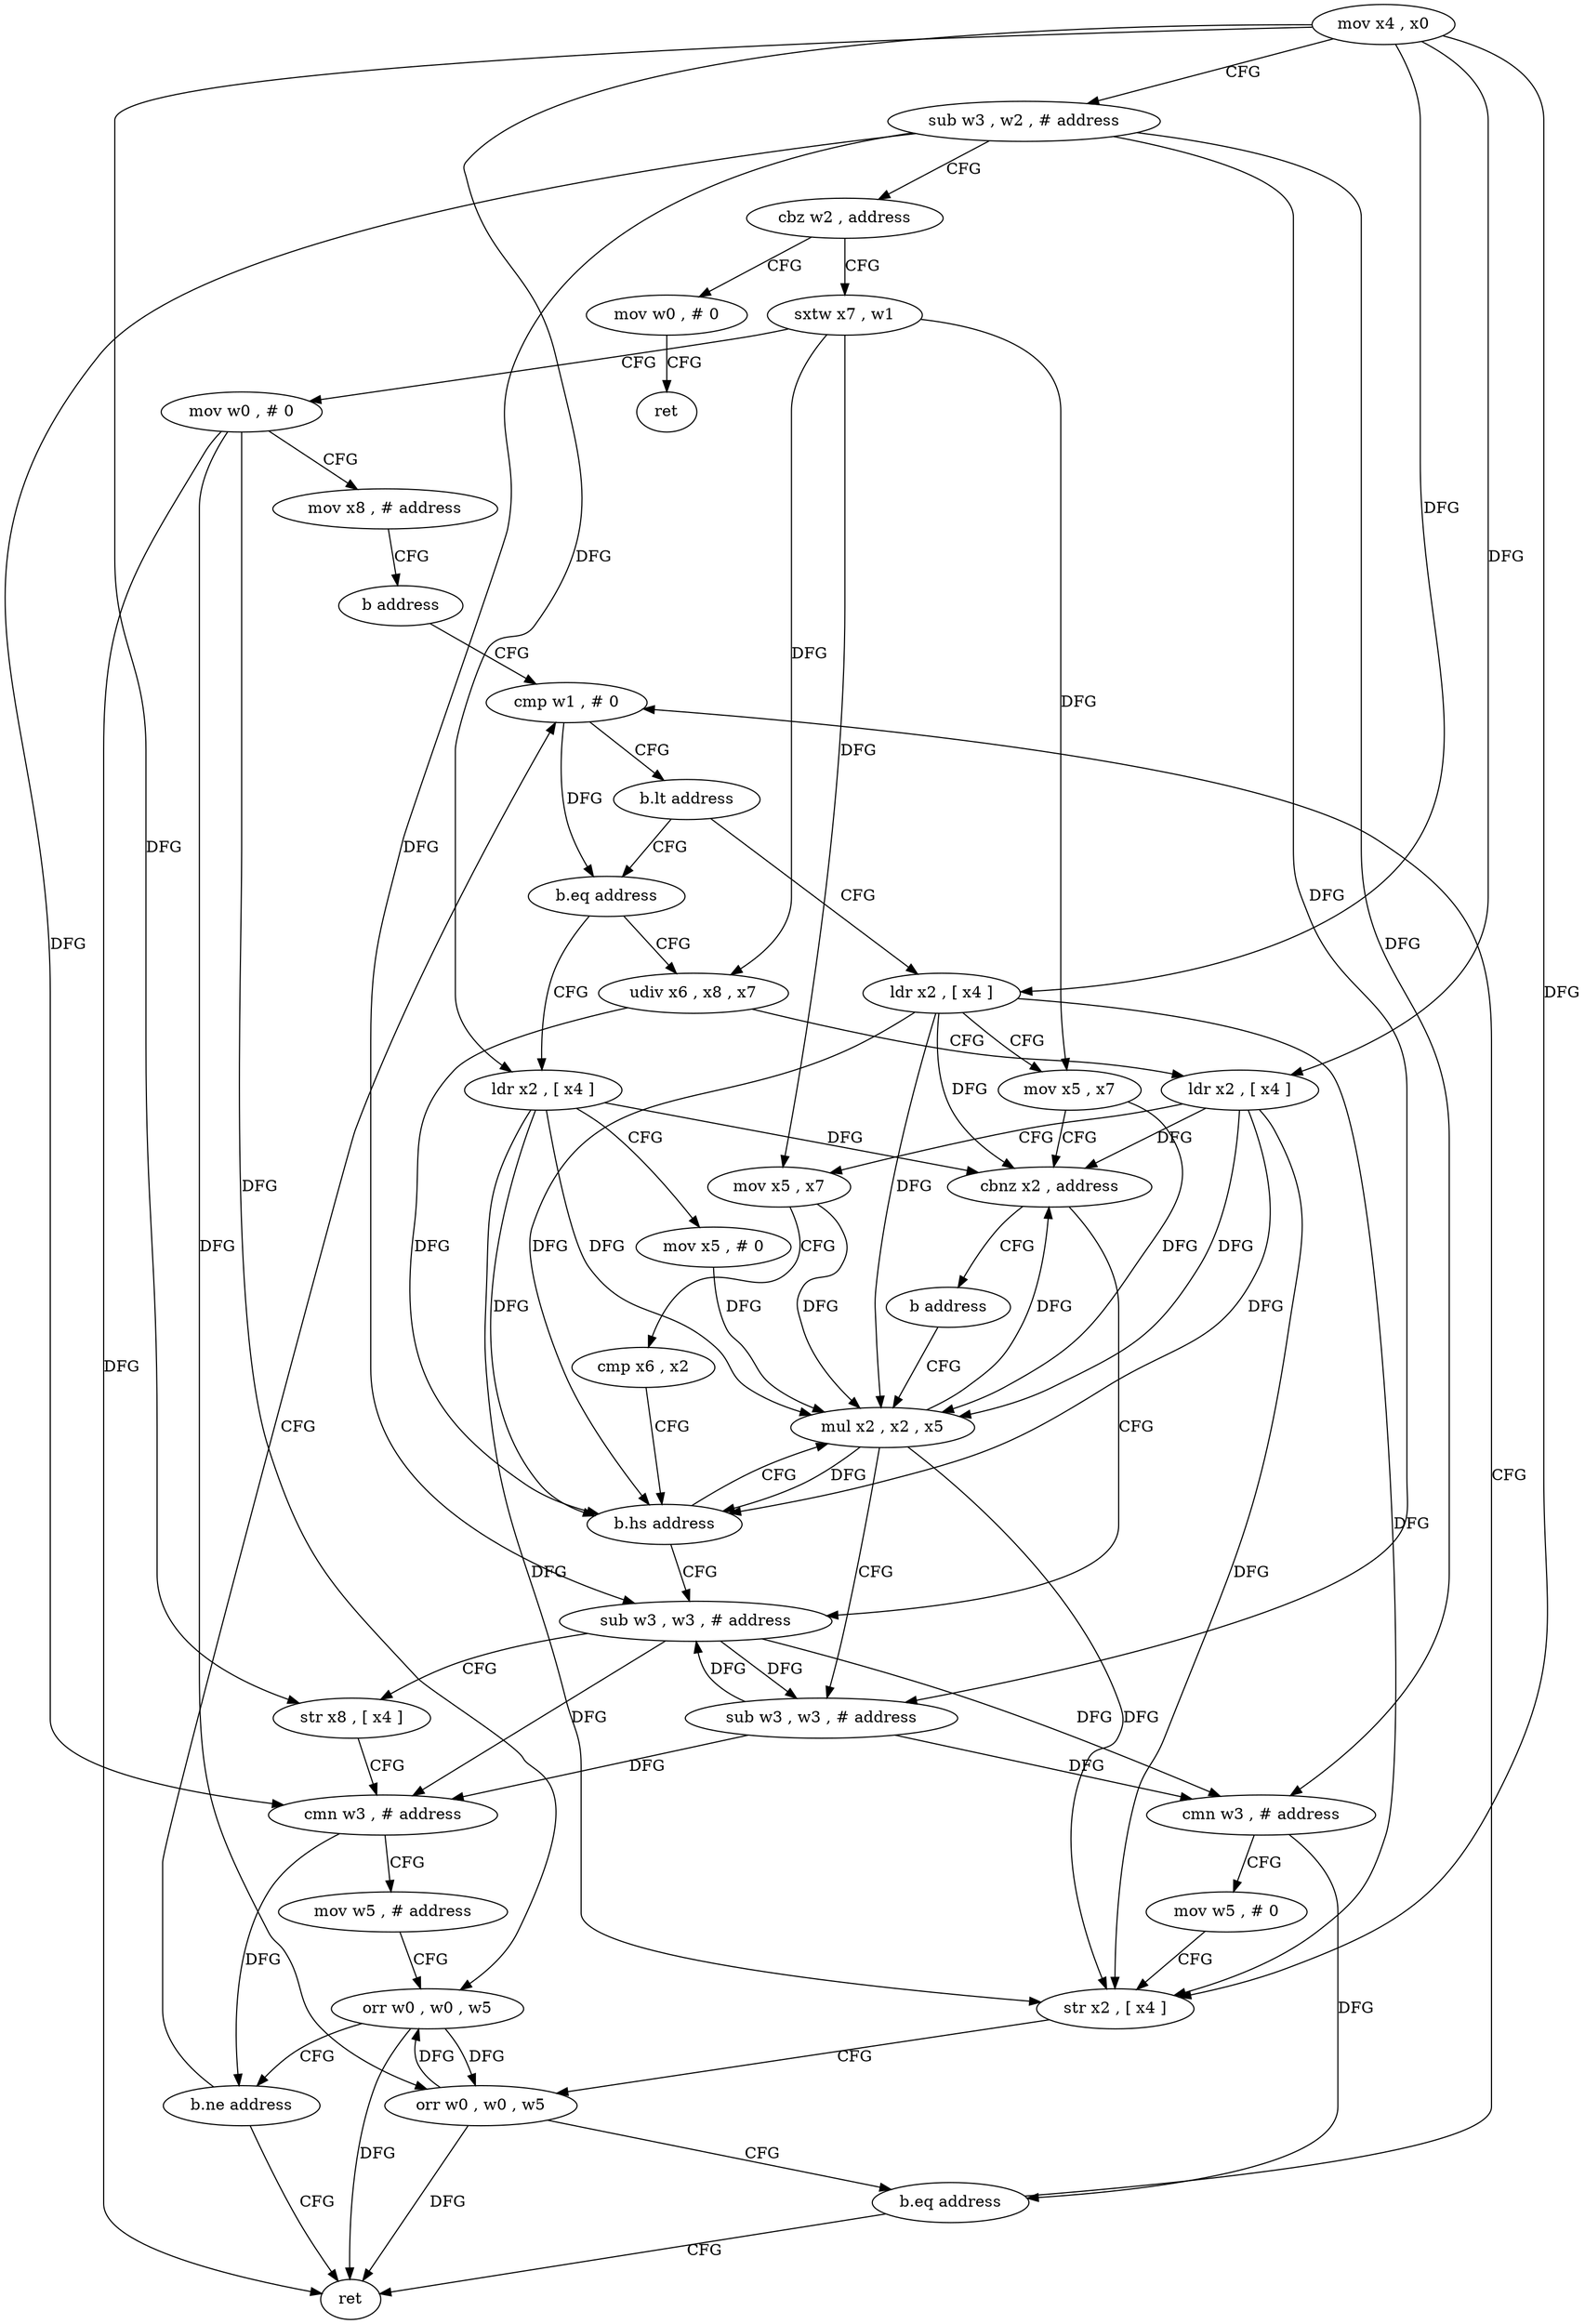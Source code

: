 digraph "func" {
"4376368" [label = "mov x4 , x0" ]
"4376372" [label = "sub w3 , w2 , # address" ]
"4376376" [label = "cbz w2 , address" ]
"4376512" [label = "mov w0 , # 0" ]
"4376380" [label = "sxtw x7 , w1" ]
"4376516" [label = "ret" ]
"4376384" [label = "mov w0 , # 0" ]
"4376388" [label = "mov x8 , # address" ]
"4376392" [label = "b address" ]
"4376436" [label = "cmp w1 , # 0" ]
"4376440" [label = "b.lt address" ]
"4376496" [label = "ldr x2 , [ x4 ]" ]
"4376444" [label = "b.eq address" ]
"4376500" [label = "mov x5 , x7" ]
"4376504" [label = "cbnz x2 , address" ]
"4376468" [label = "sub w3 , w3 , # address" ]
"4376508" [label = "b address" ]
"4376400" [label = "ldr x2 , [ x4 ]" ]
"4376448" [label = "udiv x6 , x8 , x7" ]
"4376472" [label = "str x8 , [ x4 ]" ]
"4376476" [label = "cmn w3 , # address" ]
"4376480" [label = "mov w5 , # address" ]
"4376484" [label = "orr w0 , w0 , w5" ]
"4376488" [label = "b.ne address" ]
"4376492" [label = "ret" ]
"4376408" [label = "mul x2 , x2 , x5" ]
"4376404" [label = "mov x5 , # 0" ]
"4376452" [label = "ldr x2 , [ x4 ]" ]
"4376456" [label = "mov x5 , x7" ]
"4376460" [label = "cmp x6 , x2" ]
"4376464" [label = "b.hs address" ]
"4376412" [label = "sub w3 , w3 , # address" ]
"4376416" [label = "cmn w3 , # address" ]
"4376420" [label = "mov w5 , # 0" ]
"4376424" [label = "str x2 , [ x4 ]" ]
"4376428" [label = "orr w0 , w0 , w5" ]
"4376432" [label = "b.eq address" ]
"4376368" -> "4376372" [ label = "CFG" ]
"4376368" -> "4376496" [ label = "DFG" ]
"4376368" -> "4376472" [ label = "DFG" ]
"4376368" -> "4376400" [ label = "DFG" ]
"4376368" -> "4376452" [ label = "DFG" ]
"4376368" -> "4376424" [ label = "DFG" ]
"4376372" -> "4376376" [ label = "CFG" ]
"4376372" -> "4376468" [ label = "DFG" ]
"4376372" -> "4376476" [ label = "DFG" ]
"4376372" -> "4376412" [ label = "DFG" ]
"4376372" -> "4376416" [ label = "DFG" ]
"4376376" -> "4376512" [ label = "CFG" ]
"4376376" -> "4376380" [ label = "CFG" ]
"4376512" -> "4376516" [ label = "CFG" ]
"4376380" -> "4376384" [ label = "CFG" ]
"4376380" -> "4376500" [ label = "DFG" ]
"4376380" -> "4376448" [ label = "DFG" ]
"4376380" -> "4376456" [ label = "DFG" ]
"4376384" -> "4376388" [ label = "CFG" ]
"4376384" -> "4376484" [ label = "DFG" ]
"4376384" -> "4376492" [ label = "DFG" ]
"4376384" -> "4376428" [ label = "DFG" ]
"4376388" -> "4376392" [ label = "CFG" ]
"4376392" -> "4376436" [ label = "CFG" ]
"4376436" -> "4376440" [ label = "CFG" ]
"4376436" -> "4376444" [ label = "DFG" ]
"4376440" -> "4376496" [ label = "CFG" ]
"4376440" -> "4376444" [ label = "CFG" ]
"4376496" -> "4376500" [ label = "CFG" ]
"4376496" -> "4376504" [ label = "DFG" ]
"4376496" -> "4376464" [ label = "DFG" ]
"4376496" -> "4376408" [ label = "DFG" ]
"4376496" -> "4376424" [ label = "DFG" ]
"4376444" -> "4376400" [ label = "CFG" ]
"4376444" -> "4376448" [ label = "CFG" ]
"4376500" -> "4376504" [ label = "CFG" ]
"4376500" -> "4376408" [ label = "DFG" ]
"4376504" -> "4376468" [ label = "CFG" ]
"4376504" -> "4376508" [ label = "CFG" ]
"4376468" -> "4376472" [ label = "CFG" ]
"4376468" -> "4376476" [ label = "DFG" ]
"4376468" -> "4376412" [ label = "DFG" ]
"4376468" -> "4376416" [ label = "DFG" ]
"4376508" -> "4376408" [ label = "CFG" ]
"4376400" -> "4376404" [ label = "CFG" ]
"4376400" -> "4376504" [ label = "DFG" ]
"4376400" -> "4376464" [ label = "DFG" ]
"4376400" -> "4376408" [ label = "DFG" ]
"4376400" -> "4376424" [ label = "DFG" ]
"4376448" -> "4376452" [ label = "CFG" ]
"4376448" -> "4376464" [ label = "DFG" ]
"4376472" -> "4376476" [ label = "CFG" ]
"4376476" -> "4376480" [ label = "CFG" ]
"4376476" -> "4376488" [ label = "DFG" ]
"4376480" -> "4376484" [ label = "CFG" ]
"4376484" -> "4376488" [ label = "CFG" ]
"4376484" -> "4376492" [ label = "DFG" ]
"4376484" -> "4376428" [ label = "DFG" ]
"4376488" -> "4376436" [ label = "CFG" ]
"4376488" -> "4376492" [ label = "CFG" ]
"4376408" -> "4376412" [ label = "CFG" ]
"4376408" -> "4376504" [ label = "DFG" ]
"4376408" -> "4376464" [ label = "DFG" ]
"4376408" -> "4376424" [ label = "DFG" ]
"4376404" -> "4376408" [ label = "DFG" ]
"4376452" -> "4376456" [ label = "CFG" ]
"4376452" -> "4376504" [ label = "DFG" ]
"4376452" -> "4376464" [ label = "DFG" ]
"4376452" -> "4376408" [ label = "DFG" ]
"4376452" -> "4376424" [ label = "DFG" ]
"4376456" -> "4376460" [ label = "CFG" ]
"4376456" -> "4376408" [ label = "DFG" ]
"4376460" -> "4376464" [ label = "CFG" ]
"4376464" -> "4376408" [ label = "CFG" ]
"4376464" -> "4376468" [ label = "CFG" ]
"4376412" -> "4376416" [ label = "DFG" ]
"4376412" -> "4376468" [ label = "DFG" ]
"4376412" -> "4376476" [ label = "DFG" ]
"4376416" -> "4376420" [ label = "CFG" ]
"4376416" -> "4376432" [ label = "DFG" ]
"4376420" -> "4376424" [ label = "CFG" ]
"4376424" -> "4376428" [ label = "CFG" ]
"4376428" -> "4376432" [ label = "CFG" ]
"4376428" -> "4376484" [ label = "DFG" ]
"4376428" -> "4376492" [ label = "DFG" ]
"4376432" -> "4376492" [ label = "CFG" ]
"4376432" -> "4376436" [ label = "CFG" ]
}
